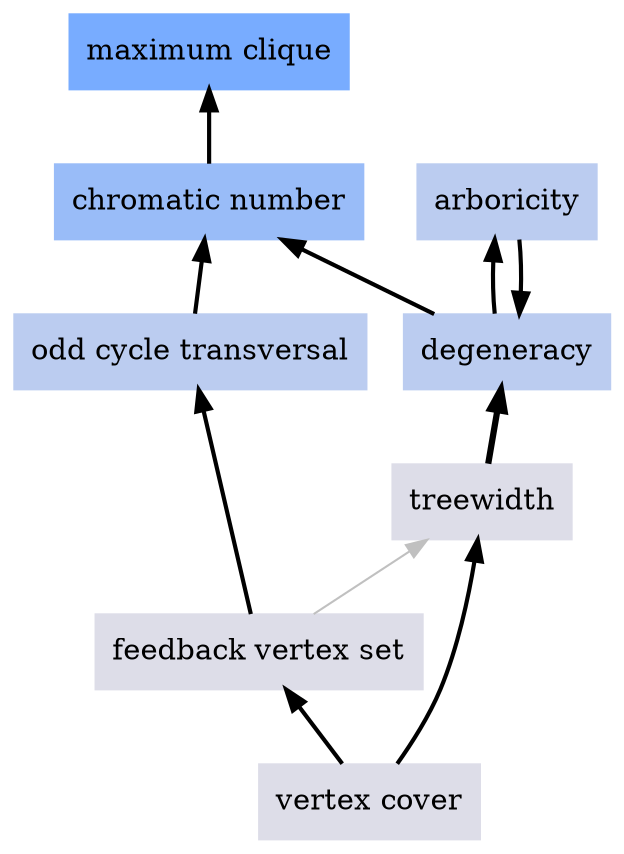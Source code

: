 digraph local_q7zHeT {
	node [color=lightblue2 style=filled]
	margin=0.04 size="6,6"
	rankdir = BT
	"n_w7MmyW" [label="chromatic number" URL="/parameters/html/w7MmyW" color="#99bcf8" shape=box]
	"n_4lp9Yj" [label="vertex cover" URL="/parameters/html/4lp9Yj" color="#dddde8" shape=box]
	"n_GNOiyB" [label="feedback vertex set" URL="/parameters/html/GNOiyB" color="#dddde8" shape=box]
	"n_q7zHeT" [label="maximum clique" URL="/parameters/html/q7zHeT" color="#78acff" shape=box]
	"n_Ve5ruW" [label="odd cycle transversal" URL="/parameters/html/Ve5ruW" color="#bbccf0" shape=box]
	"n_VowkuW" [label="degeneracy" URL="/parameters/html/VowkuW" color="#bbccf0" shape=box]
	"n_5Q7fuR" [label="treewidth" URL="/parameters/html/5Q7fuR" color="#dddde8" shape=box]
	"n_zgMenA" [label="arboricity" URL="/parameters/html/zgMenA" color="#bbccf0" shape=box]
	"n_4lp9Yj" -> "n_5Q7fuR" [label="" decorate=true lblstyle="above, sloped" weight="100" penwidth="2.0"]
	"n_GNOiyB" -> "n_5Q7fuR" [label="" decorate=true lblstyle="above, sloped" color="gray" weight="1"]
	"n_Ve5ruW" -> "n_w7MmyW" [label="" decorate=true lblstyle="above, sloped" weight="100" penwidth="2.0"]
	"n_w7MmyW" -> "n_q7zHeT" [label="" decorate=true lblstyle="above, sloped" weight="100" penwidth="2.0"]
	"n_VowkuW" -> "n_zgMenA" [label="" decorate=true lblstyle="above, sloped" weight="100" penwidth="2.0"]
	"n_5Q7fuR" -> "n_VowkuW" [label="" decorate=true lblstyle="above, sloped" weight="100" penwidth="3.0"]
	"n_4lp9Yj" -> "n_GNOiyB" [label="" decorate=true lblstyle="above, sloped" weight="100" penwidth="2.0"]
	"n_VowkuW" -> "n_w7MmyW" [label="" decorate=true lblstyle="above, sloped" weight="100" penwidth="2.0"]
	"n_GNOiyB" -> "n_Ve5ruW" [label="" decorate=true lblstyle="above, sloped" weight="100" penwidth="2.0"]
	"n_zgMenA" -> "n_VowkuW" [label="" decorate=true lblstyle="above, sloped" weight="100" penwidth="2.0"]
}
